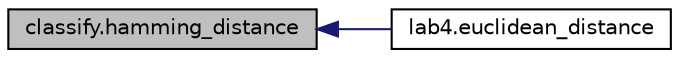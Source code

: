 digraph "classify.hamming_distance"
{
  edge [fontname="Helvetica",fontsize="10",labelfontname="Helvetica",labelfontsize="10"];
  node [fontname="Helvetica",fontsize="10",shape=record];
  rankdir="LR";
  Node1 [label="classify.hamming_distance",height=0.2,width=0.4,color="black", fillcolor="grey75", style="filled", fontcolor="black"];
  Node1 -> Node2 [dir="back",color="midnightblue",fontsize="10",style="solid",fontname="Helvetica"];
  Node2 [label="lab4.euclidean_distance",height=0.2,width=0.4,color="black", fillcolor="white", style="filled",URL="$namespacelab4.html#a64af0c00ffea4205cb40005854505cc9",tooltip="Part 1: Nearest Neighbors An example of evaluating a nearest-neighbors classifier. "];
}

